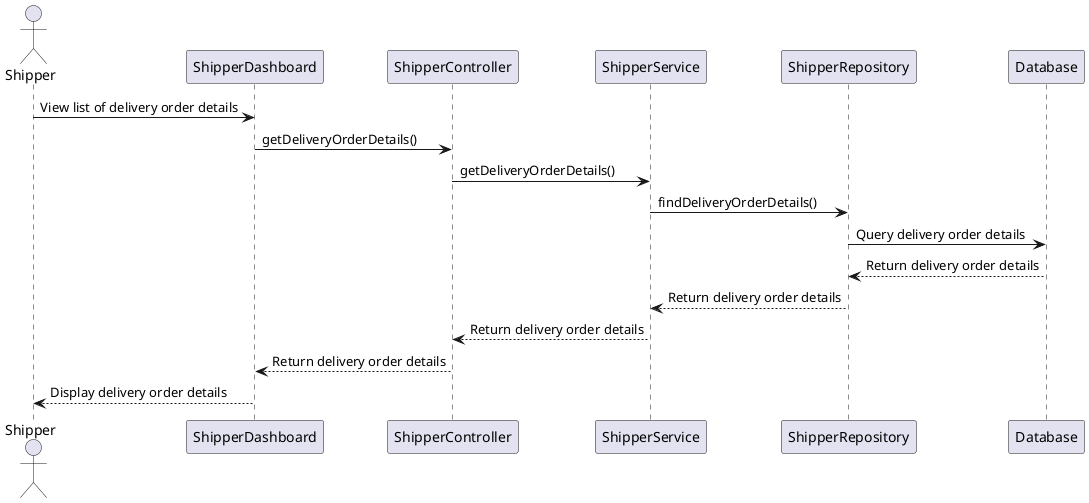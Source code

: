 @startuml
actor Shipper

Shipper -> ShipperDashboard: View list of delivery order details
ShipperDashboard -> ShipperController: getDeliveryOrderDetails()
ShipperController -> ShipperService: getDeliveryOrderDetails()
ShipperService -> ShipperRepository: findDeliveryOrderDetails()
ShipperRepository -> Database: Query delivery order details
Database --> ShipperRepository: Return delivery order details
ShipperRepository --> ShipperService: Return delivery order details
ShipperService --> ShipperController: Return delivery order details
ShipperController --> ShipperDashboard: Return delivery order details
ShipperDashboard --> Shipper: Display delivery order details
@enduml
